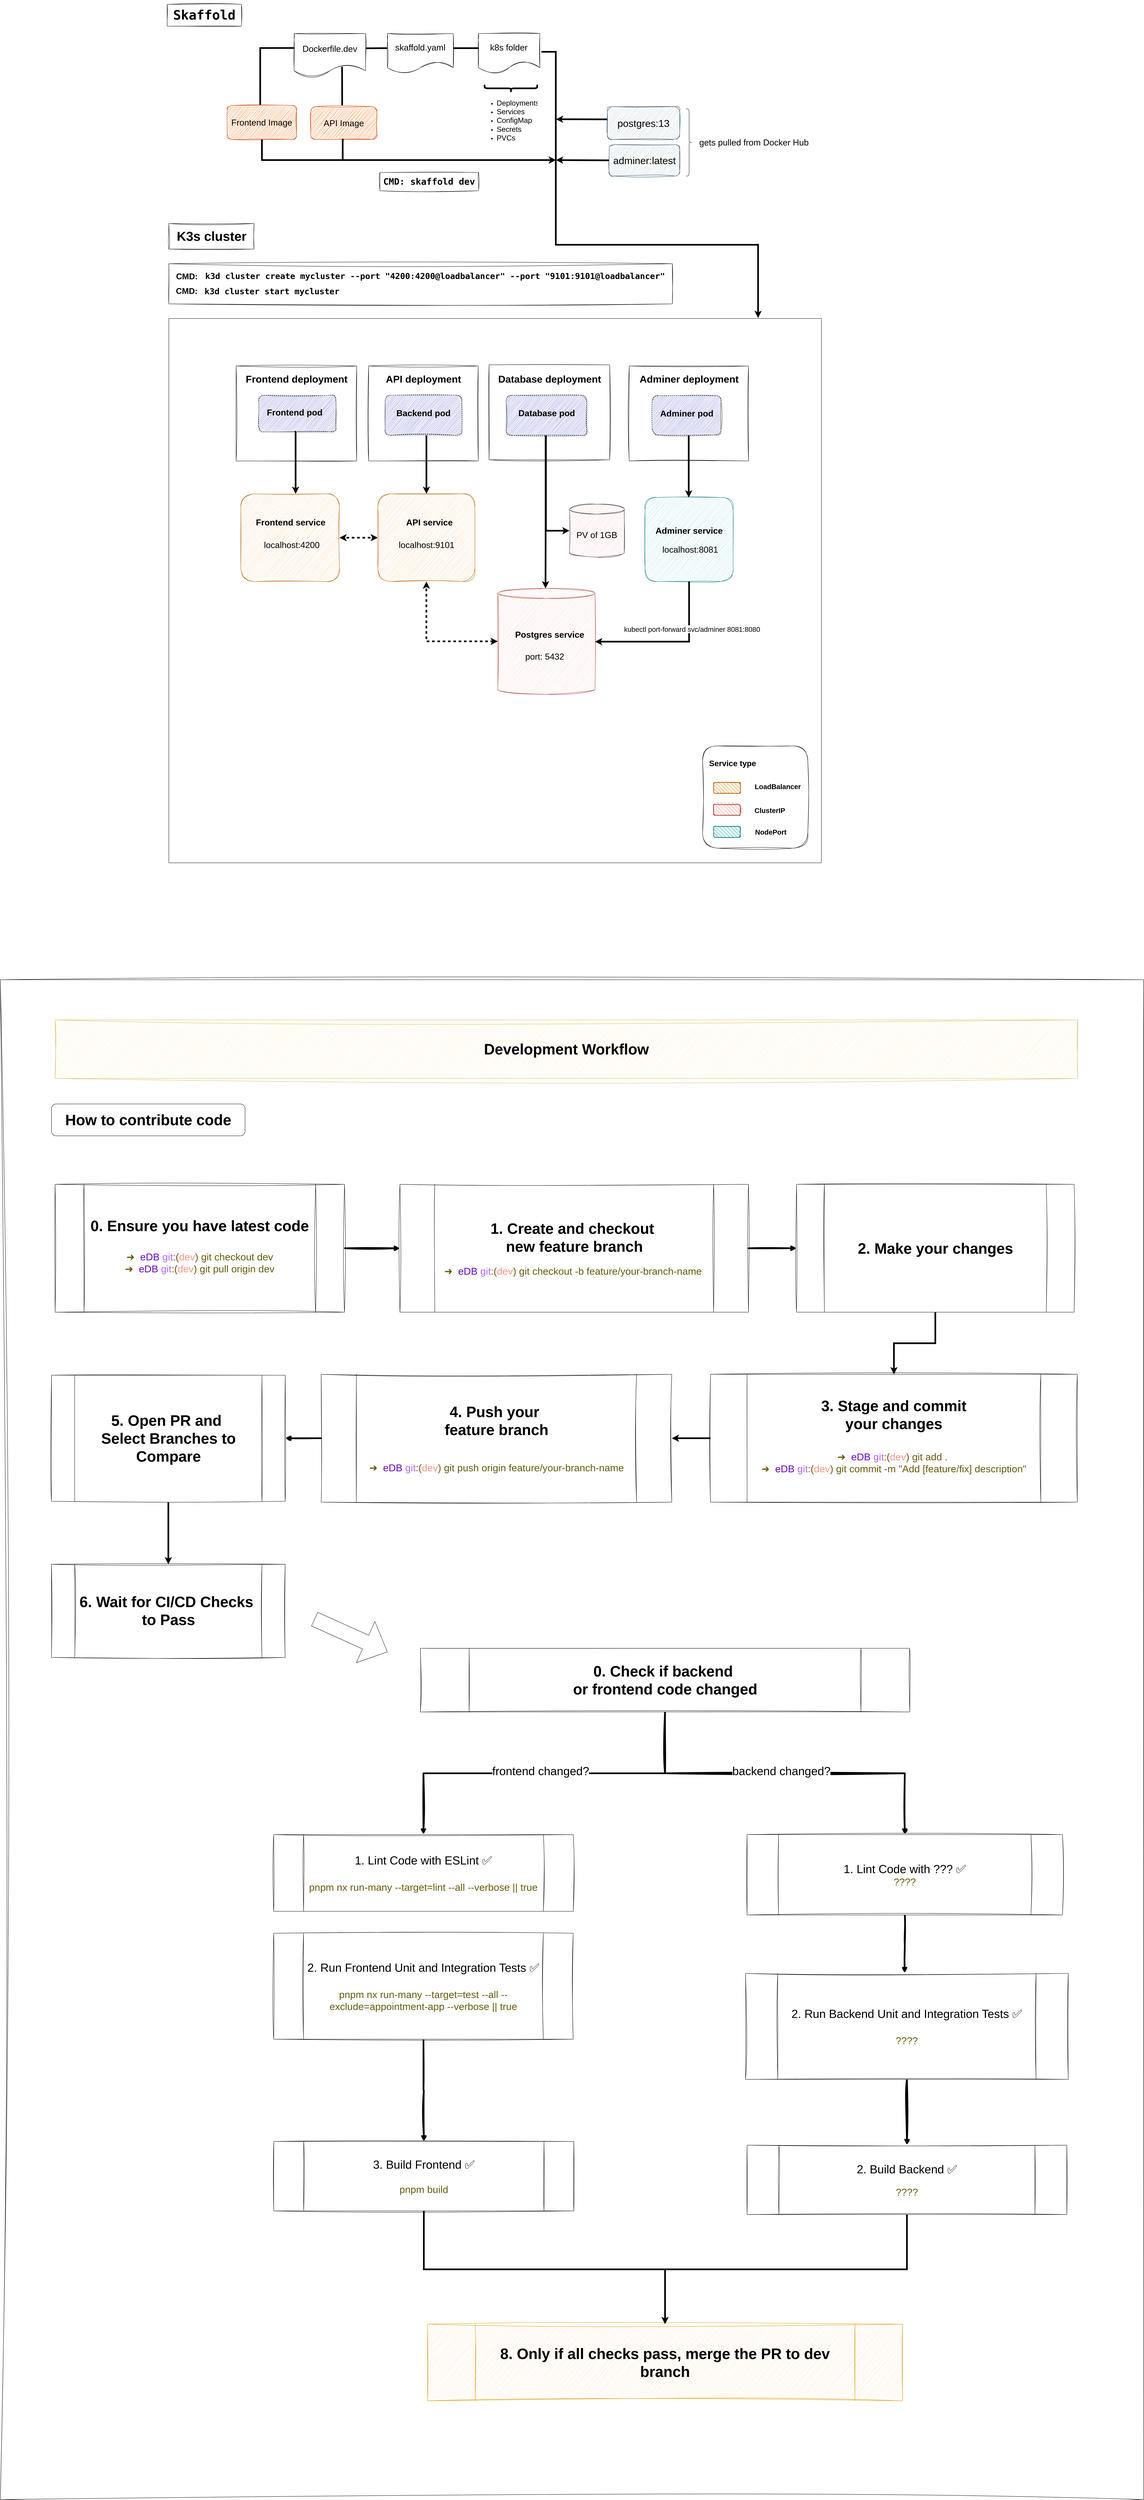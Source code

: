 <mxfile version="25.0.3">
  <diagram id="C5RBs43oDa-KdzZeNtuy" name="Page-1">
    <mxGraphModel dx="6210" dy="3925" grid="1" gridSize="11" guides="1" tooltips="1" connect="1" arrows="1" fold="1" page="1" pageScale="1" pageWidth="3000" pageHeight="3000" background="none" math="0" shadow="0">
      <root>
        <mxCell id="WIyWlLk6GJQsqaUBKTNV-0" />
        <mxCell id="WIyWlLk6GJQsqaUBKTNV-1" parent="WIyWlLk6GJQsqaUBKTNV-0" />
        <mxCell id="Td7zW-o2DTwXKr2sYSDe-17" style="edgeStyle=orthogonalEdgeStyle;rounded=0;orthogonalLoop=1;jettySize=auto;html=1;endArrow=none;endFill=0;strokeWidth=5;exitX=0.641;exitY=0.758;exitDx=0;exitDy=0;exitPerimeter=0;" parent="WIyWlLk6GJQsqaUBKTNV-1" edge="1">
          <mxGeometry relative="1" as="geometry">
            <mxPoint x="1106.297" y="353.306" as="sourcePoint" />
            <mxPoint x="1106.55" y="469.25" as="targetPoint" />
            <Array as="points">
              <mxPoint x="1106.55" y="365.25" />
            </Array>
          </mxGeometry>
        </mxCell>
        <mxCell id="Td7zW-o2DTwXKr2sYSDe-0" value="&lt;font style=&quot;font-size: 26px;&quot;&gt;Dockerfile.dev&lt;/font&gt;" style="shape=document;whiteSpace=wrap;html=1;boundedLbl=1;sketch=1;curveFitting=1;jiggle=2;" parent="WIyWlLk6GJQsqaUBKTNV-1" vertex="1">
          <mxGeometry x="961.89" y="253" width="215.19" height="132" as="geometry" />
        </mxCell>
        <mxCell id="Td7zW-o2DTwXKr2sYSDe-1" value="&lt;font style=&quot;font-size: 26px;&quot;&gt;skaffold.yaml&lt;/font&gt;" style="shape=document;whiteSpace=wrap;html=1;boundedLbl=1;sketch=1;curveFitting=1;jiggle=2;" parent="WIyWlLk6GJQsqaUBKTNV-1" vertex="1">
          <mxGeometry x="1242.89" y="253" width="198.19" height="121" as="geometry" />
        </mxCell>
        <mxCell id="Td7zW-o2DTwXKr2sYSDe-88" style="edgeStyle=orthogonalEdgeStyle;rounded=0;orthogonalLoop=1;jettySize=auto;html=1;exitX=1;exitY=0.25;exitDx=0;exitDy=0;strokeWidth=5;entryX=0.903;entryY=-0.001;entryDx=0;entryDy=0;entryPerimeter=0;" parent="WIyWlLk6GJQsqaUBKTNV-1" source="Td7zW-o2DTwXKr2sYSDe-2" target="Td7zW-o2DTwXKr2sYSDe-20" edge="1">
          <mxGeometry relative="1" as="geometry">
            <mxPoint x="2201.41" y="1056" as="targetPoint" />
            <Array as="points">
              <mxPoint x="1701.97" y="308" />
              <mxPoint x="1749.97" y="308" />
              <mxPoint x="1749.97" y="889" />
              <mxPoint x="2358.97" y="889" />
            </Array>
            <mxPoint x="1705.689" y="274.999" as="sourcePoint" />
          </mxGeometry>
        </mxCell>
        <mxCell id="Td7zW-o2DTwXKr2sYSDe-2" value="&lt;font style=&quot;font-size: 26px;&quot;&gt;k8s folder&lt;/font&gt;" style="shape=document;whiteSpace=wrap;html=1;boundedLbl=1;sketch=1;curveFitting=1;jiggle=2;" parent="WIyWlLk6GJQsqaUBKTNV-1" vertex="1">
          <mxGeometry x="1516.47" y="253" width="185.48" height="121" as="geometry" />
        </mxCell>
        <mxCell id="Td7zW-o2DTwXKr2sYSDe-5" style="edgeStyle=orthogonalEdgeStyle;rounded=0;orthogonalLoop=1;jettySize=auto;html=1;endArrow=none;endFill=0;exitX=1.012;exitY=0.278;exitDx=0;exitDy=0;exitPerimeter=0;entryX=-0.003;entryY=0.274;entryDx=0;entryDy=0;entryPerimeter=0;strokeWidth=5;" parent="WIyWlLk6GJQsqaUBKTNV-1" edge="1">
          <mxGeometry relative="1" as="geometry">
            <mxPoint x="1242.892" y="297.002" as="targetPoint" />
            <mxPoint x="1180.782" y="297.428" as="sourcePoint" />
            <Array as="points">
              <mxPoint x="1177.96" y="297.02" />
            </Array>
          </mxGeometry>
        </mxCell>
        <mxCell id="Td7zW-o2DTwXKr2sYSDe-6" style="edgeStyle=orthogonalEdgeStyle;rounded=0;orthogonalLoop=1;jettySize=auto;html=1;endArrow=none;endFill=0;strokeWidth=5;" parent="WIyWlLk6GJQsqaUBKTNV-1" edge="1">
          <mxGeometry relative="1" as="geometry">
            <mxPoint x="1441.08" y="297" as="sourcePoint" />
            <mxPoint x="1518.08" y="297" as="targetPoint" />
          </mxGeometry>
        </mxCell>
        <mxCell id="Td7zW-o2DTwXKr2sYSDe-7" value="" style="shape=curlyBracket;whiteSpace=wrap;html=1;rounded=1;flipH=1;labelPosition=right;verticalLabelPosition=middle;align=left;verticalAlign=middle;direction=north;size=0.5;strokeWidth=5;" parent="WIyWlLk6GJQsqaUBKTNV-1" vertex="1">
          <mxGeometry x="1535.37" y="407" width="158.71" height="22" as="geometry" />
        </mxCell>
        <mxCell id="Td7zW-o2DTwXKr2sYSDe-8" value="&lt;ul style=&quot;&quot;&gt;&lt;li style=&quot;&quot;&gt;&lt;font style=&quot;font-size: 22px;&quot;&gt;Deployments&lt;/font&gt;&lt;/li&gt;&lt;li style=&quot;&quot;&gt;&lt;span style=&quot;background-color: initial;&quot;&gt;&lt;font style=&quot;font-size: 22px;&quot;&gt;Services&lt;/font&gt;&lt;/span&gt;&lt;/li&gt;&lt;li style=&quot;&quot;&gt;&lt;span style=&quot;background-color: initial;&quot;&gt;&lt;font style=&quot;font-size: 22px;&quot;&gt;ConfigMap&lt;/font&gt;&lt;/span&gt;&lt;/li&gt;&lt;li style=&quot;&quot;&gt;&lt;span style=&quot;background-color: initial;&quot;&gt;&lt;font style=&quot;font-size: 22px;&quot;&gt;Secrets&lt;/font&gt;&lt;/span&gt;&lt;/li&gt;&lt;li style=&quot;&quot;&gt;&lt;span style=&quot;background-color: initial;&quot;&gt;&lt;font style=&quot;font-size: 22px;&quot;&gt;PVCs&lt;/font&gt;&lt;/span&gt;&lt;/li&gt;&lt;/ul&gt;" style="text;strokeColor=none;fillColor=none;html=1;whiteSpace=wrap;verticalAlign=middle;overflow=hidden;rounded=0;sketch=1;curveFitting=1;jiggle=2;fontSize=17;" parent="WIyWlLk6GJQsqaUBKTNV-1" vertex="1">
          <mxGeometry x="1529.84" y="429.5" width="165" height="158" as="geometry" />
        </mxCell>
        <mxCell id="Td7zW-o2DTwXKr2sYSDe-9" value="&lt;font style=&quot;font-size: 26px;&quot;&gt;Frontend Image&lt;/font&gt;" style="rounded=1;whiteSpace=wrap;html=1;sketch=1;curveFitting=1;jiggle=2;fillColor=#fa6800;strokeColor=#C73500;fontColor=#000000;" parent="WIyWlLk6GJQsqaUBKTNV-1" vertex="1">
          <mxGeometry x="760.41" y="469.25" width="209" height="102.75" as="geometry" />
        </mxCell>
        <mxCell id="Td7zW-o2DTwXKr2sYSDe-90" style="edgeStyle=orthogonalEdgeStyle;rounded=0;orthogonalLoop=1;jettySize=auto;html=1;exitX=0.5;exitY=1;exitDx=0;exitDy=0;strokeWidth=5;" parent="WIyWlLk6GJQsqaUBKTNV-1" source="_PzZQzh7Twu5nZZNjSZp-4" edge="1">
          <mxGeometry relative="1" as="geometry">
            <mxPoint x="1750.41" y="634" as="targetPoint" />
            <Array as="points">
              <mxPoint x="1108.08" y="634" />
            </Array>
            <mxPoint x="1049.89" y="535.25" as="sourcePoint" />
          </mxGeometry>
        </mxCell>
        <mxCell id="Td7zW-o2DTwXKr2sYSDe-110" style="edgeStyle=orthogonalEdgeStyle;rounded=0;orthogonalLoop=1;jettySize=auto;html=1;endArrow=classic;endFill=1;jumpSize=0;startArrow=none;startFill=0;strokeWidth=5;" parent="WIyWlLk6GJQsqaUBKTNV-1" edge="1">
          <mxGeometry relative="1" as="geometry">
            <mxPoint x="1750.41" y="511" as="targetPoint" />
            <mxPoint x="1885.73" y="511.39" as="sourcePoint" />
            <Array as="points">
              <mxPoint x="1905.73" y="511.39" />
              <mxPoint x="1742.73" y="511.39" />
            </Array>
          </mxGeometry>
        </mxCell>
        <mxCell id="Td7zW-o2DTwXKr2sYSDe-11" value="&lt;font style=&quot;font-size: 30px;&quot;&gt;postgres:13&lt;/font&gt;" style="rounded=1;whiteSpace=wrap;html=1;sketch=1;curveFitting=1;jiggle=2;fillColor=#bac8d3;strokeColor=#23445d;" parent="WIyWlLk6GJQsqaUBKTNV-1" vertex="1">
          <mxGeometry x="1905.18" y="473" width="217.9" height="99" as="geometry" />
        </mxCell>
        <mxCell id="Td7zW-o2DTwXKr2sYSDe-13" value="" style="shape=curlyBracket;whiteSpace=wrap;html=1;rounded=1;flipH=1;labelPosition=right;verticalLabelPosition=middle;align=left;verticalAlign=middle;size=0.5;direction=east;" parent="WIyWlLk6GJQsqaUBKTNV-1" vertex="1">
          <mxGeometry x="2142.04" y="479.87" width="18.71" height="202.13" as="geometry" />
        </mxCell>
        <mxCell id="Td7zW-o2DTwXKr2sYSDe-15" value="&lt;font style=&quot;font-size: 26px;&quot;&gt;gets pulled from Docker Hub&amp;nbsp;&lt;/font&gt;" style="text;html=1;align=center;verticalAlign=middle;whiteSpace=wrap;rounded=0;fontSize=20;" parent="WIyWlLk6GJQsqaUBKTNV-1" vertex="1">
          <mxGeometry x="2176.9" y="549.93" width="347.19" height="62" as="geometry" />
        </mxCell>
        <mxCell id="Td7zW-o2DTwXKr2sYSDe-16" style="edgeStyle=orthogonalEdgeStyle;rounded=0;orthogonalLoop=1;jettySize=auto;html=1;endArrow=none;endFill=0;entryX=0.475;entryY=-0.02;entryDx=0;entryDy=0;entryPerimeter=0;strokeWidth=5;exitX=0.001;exitY=0.33;exitDx=0;exitDy=0;exitPerimeter=0;" parent="WIyWlLk6GJQsqaUBKTNV-1" source="Td7zW-o2DTwXKr2sYSDe-0" target="Td7zW-o2DTwXKr2sYSDe-9" edge="1">
          <mxGeometry relative="1" as="geometry">
            <mxPoint x="958.41" y="297" as="sourcePoint" />
            <mxPoint x="840.89" y="469.25" as="targetPoint" />
            <Array as="points">
              <mxPoint x="859.41" y="297" />
            </Array>
          </mxGeometry>
        </mxCell>
        <mxCell id="Td7zW-o2DTwXKr2sYSDe-20" value="" style="rounded=0;whiteSpace=wrap;html=1;movable=1;resizable=1;rotatable=1;deletable=1;editable=1;locked=0;connectable=1;" parent="WIyWlLk6GJQsqaUBKTNV-1" vertex="1">
          <mxGeometry x="584.41" y="1111" width="1965.44" height="1639" as="geometry" />
        </mxCell>
        <mxCell id="Td7zW-o2DTwXKr2sYSDe-59" value="" style="rounded=0;whiteSpace=wrap;html=1;sketch=1;curveFitting=1;jiggle=2;glass=0;shadow=0;" parent="WIyWlLk6GJQsqaUBKTNV-1" vertex="1">
          <mxGeometry x="787.19" y="1254" width="363.19" height="286" as="geometry" />
        </mxCell>
        <mxCell id="Td7zW-o2DTwXKr2sYSDe-60" value="&lt;font style=&quot;font-size: 30px;&quot;&gt;Frontend deployment&lt;/font&gt;" style="text;strokeColor=none;fillColor=none;html=1;fontSize=20;fontStyle=1;verticalAlign=middle;align=center;" parent="WIyWlLk6GJQsqaUBKTNV-1" vertex="1">
          <mxGeometry x="831.28" y="1265" width="275" height="55" as="geometry" />
        </mxCell>
        <mxCell id="Td7zW-o2DTwXKr2sYSDe-61" style="edgeStyle=orthogonalEdgeStyle;rounded=0;orthogonalLoop=1;jettySize=auto;html=1;exitX=0.484;exitY=0.996;exitDx=0;exitDy=0;flowAnimation=0;strokeWidth=5;exitPerimeter=0;" parent="WIyWlLk6GJQsqaUBKTNV-1" source="Td7zW-o2DTwXKr2sYSDe-62" target="Td7zW-o2DTwXKr2sYSDe-65" edge="1">
          <mxGeometry relative="1" as="geometry">
            <Array as="points">
              <mxPoint x="966.28" y="1452" />
            </Array>
          </mxGeometry>
        </mxCell>
        <mxCell id="Td7zW-o2DTwXKr2sYSDe-62" value="" style="rounded=1;whiteSpace=wrap;html=1;dashed=1;glass=0;shadow=1;sketch=1;curveFitting=1;jiggle=2;fillColor=#8787FF;" parent="WIyWlLk6GJQsqaUBKTNV-1" vertex="1">
          <mxGeometry x="854.96" y="1342" width="232.32" height="110" as="geometry" />
        </mxCell>
        <mxCell id="Td7zW-o2DTwXKr2sYSDe-63" value="&lt;font style=&quot;font-size: 26px;&quot;&gt;Frontend pod&lt;/font&gt;" style="text;strokeColor=none;fillColor=none;html=1;fontSize=19;fontStyle=1;verticalAlign=middle;align=center;" parent="WIyWlLk6GJQsqaUBKTNV-1" vertex="1">
          <mxGeometry x="883.09" y="1368.81" width="160.19" height="49.5" as="geometry" />
        </mxCell>
        <mxCell id="Td7zW-o2DTwXKr2sYSDe-64" style="edgeStyle=orthogonalEdgeStyle;rounded=0;orthogonalLoop=1;jettySize=auto;html=1;exitX=1;exitY=0.5;exitDx=0;exitDy=0;flowAnimation=1;startArrow=classic;startFill=1;strokeWidth=5;" parent="WIyWlLk6GJQsqaUBKTNV-1" source="Td7zW-o2DTwXKr2sYSDe-65" target="Td7zW-o2DTwXKr2sYSDe-72" edge="1">
          <mxGeometry relative="1" as="geometry" />
        </mxCell>
        <mxCell id="Td7zW-o2DTwXKr2sYSDe-65" value="" style="rounded=1;whiteSpace=wrap;html=1;sketch=1;curveFitting=1;jiggle=2;fillColor=#fad7ac;strokeColor=#B46504;" parent="WIyWlLk6GJQsqaUBKTNV-1" vertex="1">
          <mxGeometry x="801.28" y="1639" width="297" height="264" as="geometry" />
        </mxCell>
        <mxCell id="Td7zW-o2DTwXKr2sYSDe-66" value="&lt;font style=&quot;font-size: 26px;&quot;&gt;Frontend service&lt;/font&gt;" style="text;strokeColor=none;fillColor=none;html=1;fontSize=20;fontStyle=1;verticalAlign=middle;align=center;" parent="WIyWlLk6GJQsqaUBKTNV-1" vertex="1">
          <mxGeometry x="813.78" y="1697.79" width="275" height="55" as="geometry" />
        </mxCell>
        <mxCell id="Td7zW-o2DTwXKr2sYSDe-67" value="&lt;font style=&quot;font-size: 26px;&quot;&gt;&lt;font style=&quot;&quot;&gt;localhost:&lt;/font&gt;&lt;span style=&quot;background-color: initial;&quot;&gt;4200&lt;/span&gt;&lt;/font&gt;" style="text;html=1;align=left;verticalAlign=middle;whiteSpace=wrap;rounded=0;fontSize=15;" parent="WIyWlLk6GJQsqaUBKTNV-1" vertex="1">
          <mxGeometry x="869" y="1765.5" width="164.56" height="55" as="geometry" />
        </mxCell>
        <mxCell id="Td7zW-o2DTwXKr2sYSDe-68" value="" style="rounded=0;whiteSpace=wrap;html=1;sketch=1;curveFitting=1;jiggle=2;" parent="WIyWlLk6GJQsqaUBKTNV-1" vertex="1">
          <mxGeometry x="1186.28" y="1254" width="330.19" height="286" as="geometry" />
        </mxCell>
        <mxCell id="Td7zW-o2DTwXKr2sYSDe-69" value="&lt;font style=&quot;font-size: 30px;&quot;&gt;API deployment&lt;/font&gt;" style="text;strokeColor=none;fillColor=none;html=1;fontSize=20;fontStyle=1;verticalAlign=middle;align=center;" parent="WIyWlLk6GJQsqaUBKTNV-1" vertex="1">
          <mxGeometry x="1213.88" y="1265" width="275" height="55" as="geometry" />
        </mxCell>
        <mxCell id="Td7zW-o2DTwXKr2sYSDe-70" value="" style="rounded=1;whiteSpace=wrap;html=1;dashed=1;glass=0;shadow=1;sketch=1;curveFitting=1;jiggle=2;fillColor=#8787FF;" parent="WIyWlLk6GJQsqaUBKTNV-1" vertex="1">
          <mxGeometry x="1235.87" y="1342" width="231" height="121" as="geometry" />
        </mxCell>
        <mxCell id="Td7zW-o2DTwXKr2sYSDe-71" value="&lt;font style=&quot;font-size: 26px;&quot;&gt;Backend pod&lt;/font&gt;" style="text;strokeColor=none;fillColor=none;html=1;fontSize=19;fontStyle=1;verticalAlign=middle;align=center;" parent="WIyWlLk6GJQsqaUBKTNV-1" vertex="1">
          <mxGeometry x="1268.65" y="1374.31" width="165.44" height="44" as="geometry" />
        </mxCell>
        <mxCell id="Td7zW-o2DTwXKr2sYSDe-72" value="" style="rounded=1;whiteSpace=wrap;html=1;sketch=1;curveFitting=1;jiggle=2;fillColor=#FAD7AC;strokeColor=#B46504;" parent="WIyWlLk6GJQsqaUBKTNV-1" vertex="1">
          <mxGeometry x="1213.88" y="1639" width="292.45" height="264" as="geometry" />
        </mxCell>
        <mxCell id="Td7zW-o2DTwXKr2sYSDe-73" value="&lt;font style=&quot;font-size: 26px;&quot;&gt;API service&lt;/font&gt;" style="text;strokeColor=none;fillColor=none;html=1;fontSize=20;fontStyle=1;verticalAlign=middle;align=center;" parent="WIyWlLk6GJQsqaUBKTNV-1" vertex="1">
          <mxGeometry x="1231.33" y="1697.79" width="275" height="55" as="geometry" />
        </mxCell>
        <mxCell id="Td7zW-o2DTwXKr2sYSDe-74" value="&lt;font style=&quot;font-size: 26px;&quot;&gt;localhost:&lt;span style=&quot;background-color: initial;&quot;&gt;9101&lt;/span&gt;&lt;/font&gt;" style="text;html=1;align=left;verticalAlign=middle;whiteSpace=wrap;rounded=0;fontSize=18;" parent="WIyWlLk6GJQsqaUBKTNV-1" vertex="1">
          <mxGeometry x="1275.14" y="1765.5" width="169.93" height="55" as="geometry" />
        </mxCell>
        <mxCell id="Td7zW-o2DTwXKr2sYSDe-75" style="edgeStyle=orthogonalEdgeStyle;rounded=0;orthogonalLoop=1;jettySize=auto;html=1;flowAnimation=0;strokeWidth=5;" parent="WIyWlLk6GJQsqaUBKTNV-1" source="Td7zW-o2DTwXKr2sYSDe-70" target="Td7zW-o2DTwXKr2sYSDe-72" edge="1">
          <mxGeometry relative="1" as="geometry">
            <mxPoint x="1318.28" y="1457" as="sourcePoint" />
            <mxPoint x="1324.28" y="1639" as="targetPoint" />
            <Array as="points">
              <mxPoint x="1360.28" y="1562" />
              <mxPoint x="1360.28" y="1562" />
            </Array>
          </mxGeometry>
        </mxCell>
        <mxCell id="Td7zW-o2DTwXKr2sYSDe-76" value="" style="rounded=0;whiteSpace=wrap;html=1;sketch=1;curveFitting=1;jiggle=2;" parent="WIyWlLk6GJQsqaUBKTNV-1" vertex="1">
          <mxGeometry x="1548.99" y="1250.56" width="363.19" height="286" as="geometry" />
        </mxCell>
        <mxCell id="Td7zW-o2DTwXKr2sYSDe-77" value="&lt;font style=&quot;font-size: 30px;&quot;&gt;Database deployment&lt;/font&gt;" style="text;strokeColor=none;fillColor=none;html=1;fontSize=20;fontStyle=1;verticalAlign=middle;align=center;" parent="WIyWlLk6GJQsqaUBKTNV-1" vertex="1">
          <mxGeometry x="1593.09" y="1265" width="275" height="55" as="geometry" />
        </mxCell>
        <mxCell id="Td7zW-o2DTwXKr2sYSDe-78" value="" style="rounded=1;whiteSpace=wrap;html=1;dashed=1;glass=0;shadow=1;sketch=1;curveFitting=1;jiggle=2;fillColor=#8787FF;" parent="WIyWlLk6GJQsqaUBKTNV-1" vertex="1">
          <mxGeometry x="1600.28" y="1342" width="242.88" height="121" as="geometry" />
        </mxCell>
        <mxCell id="Td7zW-o2DTwXKr2sYSDe-79" value="&lt;font style=&quot;font-size: 26px;&quot;&gt;Database pod&lt;/font&gt;" style="text;strokeColor=none;fillColor=none;html=1;fontSize=19;fontStyle=1;verticalAlign=middle;align=center;" parent="WIyWlLk6GJQsqaUBKTNV-1" vertex="1">
          <mxGeometry x="1639.04" y="1377.75" width="165.35" height="37.12" as="geometry" />
        </mxCell>
        <mxCell id="Td7zW-o2DTwXKr2sYSDe-80" value="" style="shape=cylinder3;whiteSpace=wrap;html=1;boundedLbl=1;backgroundOutline=1;size=15;sketch=1;curveFitting=1;jiggle=2;fillColor=#fad9d5;strokeColor=#ae4132;" parent="WIyWlLk6GJQsqaUBKTNV-1" vertex="1">
          <mxGeometry x="1575.34" y="1923.63" width="292.75" height="319" as="geometry" />
        </mxCell>
        <mxCell id="Td7zW-o2DTwXKr2sYSDe-81" value="&lt;font style=&quot;font-size: 26px;&quot;&gt;Postgres service&lt;/font&gt;" style="text;strokeColor=none;fillColor=none;html=1;fontSize=20;fontStyle=1;verticalAlign=middle;align=center;" parent="WIyWlLk6GJQsqaUBKTNV-1" vertex="1">
          <mxGeometry x="1593.09" y="2035" width="275" height="55" as="geometry" />
        </mxCell>
        <mxCell id="Td7zW-o2DTwXKr2sYSDe-83" style="edgeStyle=orthogonalEdgeStyle;rounded=0;orthogonalLoop=1;jettySize=auto;html=1;entryX=0;entryY=0.5;entryDx=0;entryDy=0;entryPerimeter=0;flowAnimation=1;exitX=0.5;exitY=1;exitDx=0;exitDy=0;startArrow=classic;startFill=1;strokeWidth=5;" parent="WIyWlLk6GJQsqaUBKTNV-1" source="Td7zW-o2DTwXKr2sYSDe-72" target="Td7zW-o2DTwXKr2sYSDe-80" edge="1">
          <mxGeometry relative="1" as="geometry" />
        </mxCell>
        <mxCell id="Td7zW-o2DTwXKr2sYSDe-84" value="&lt;font style=&quot;font-size: 39px;&quot;&gt;K3s cluster&lt;/font&gt;" style="text;strokeColor=default;fillColor=none;html=1;fontSize=28;fontStyle=1;verticalAlign=middle;align=center;rounded=0;sketch=1;curveFitting=1;jiggle=2;" parent="WIyWlLk6GJQsqaUBKTNV-1" vertex="1">
          <mxGeometry x="584.41" y="825" width="256.89" height="77" as="geometry" />
        </mxCell>
        <mxCell id="Td7zW-o2DTwXKr2sYSDe-91" style="edgeStyle=orthogonalEdgeStyle;rounded=0;orthogonalLoop=1;jettySize=auto;html=1;exitX=0.5;exitY=1;exitDx=0;exitDy=0;strokeWidth=5;" parent="WIyWlLk6GJQsqaUBKTNV-1" source="Td7zW-o2DTwXKr2sYSDe-9" edge="1">
          <mxGeometry relative="1" as="geometry">
            <mxPoint x="835.64" y="540.25" as="sourcePoint" />
            <mxPoint x="1750.41" y="634" as="targetPoint" />
            <Array as="points">
              <mxPoint x="864.08" y="634" />
            </Array>
          </mxGeometry>
        </mxCell>
        <mxCell id="Td7zW-o2DTwXKr2sYSDe-92" value="" style="rounded=0;whiteSpace=wrap;html=1;sketch=1;curveFitting=1;jiggle=2;" parent="WIyWlLk6GJQsqaUBKTNV-1" vertex="1">
          <mxGeometry x="1971.16" y="1254" width="359.12" height="286" as="geometry" />
        </mxCell>
        <mxCell id="Td7zW-o2DTwXKr2sYSDe-93" value="&lt;font style=&quot;font-size: 30px;&quot;&gt;Adminer deployment&lt;/font&gt;" style="text;strokeColor=none;fillColor=none;html=1;fontSize=20;fontStyle=1;verticalAlign=middle;align=center;" parent="WIyWlLk6GJQsqaUBKTNV-1" vertex="1">
          <mxGeometry x="2013.22" y="1265" width="275" height="55" as="geometry" />
        </mxCell>
        <mxCell id="Td7zW-o2DTwXKr2sYSDe-94" value="" style="rounded=1;whiteSpace=wrap;html=1;dashed=1;glass=0;shadow=1;sketch=1;curveFitting=1;jiggle=2;fillColor=#8787FF;" parent="WIyWlLk6GJQsqaUBKTNV-1" vertex="1">
          <mxGeometry x="2039.95" y="1343.37" width="207.56" height="118.25" as="geometry" />
        </mxCell>
        <mxCell id="Td7zW-o2DTwXKr2sYSDe-95" value="&lt;font style=&quot;font-size: 26px;&quot;&gt;Adminer pod&lt;/font&gt;" style="text;strokeColor=none;fillColor=none;html=1;fontSize=19;fontStyle=1;verticalAlign=middle;align=center;" parent="WIyWlLk6GJQsqaUBKTNV-1" vertex="1">
          <mxGeometry x="2062.08" y="1377.75" width="163.31" height="38.5" as="geometry" />
        </mxCell>
        <mxCell id="Td7zW-o2DTwXKr2sYSDe-96" value="&lt;div style=&quot;&quot;&gt;&lt;font style=&quot;font-size: 26px;&quot;&gt;port: 5432&lt;/font&gt;&lt;/div&gt;" style="text;html=1;align=left;verticalAlign=middle;whiteSpace=wrap;rounded=0;fontSize=18;" parent="WIyWlLk6GJQsqaUBKTNV-1" vertex="1">
          <mxGeometry x="1656.41" y="2101" width="130.61" height="55" as="geometry" />
        </mxCell>
        <mxCell id="Td7zW-o2DTwXKr2sYSDe-97" value="" style="rounded=1;whiteSpace=wrap;html=1;sketch=1;curveFitting=1;jiggle=2;fillColor=#b0e3e6;strokeColor=#0e8088;" parent="WIyWlLk6GJQsqaUBKTNV-1" vertex="1">
          <mxGeometry x="2018.8" y="1650" width="265.19" height="253" as="geometry" />
        </mxCell>
        <mxCell id="Td7zW-o2DTwXKr2sYSDe-99" value="&lt;font style=&quot;font-size: 26px;&quot;&gt;Adminer service&lt;/font&gt;" style="text;strokeColor=none;fillColor=none;html=1;fontSize=20;fontStyle=1;verticalAlign=middle;align=center;" parent="WIyWlLk6GJQsqaUBKTNV-1" vertex="1">
          <mxGeometry x="2055.28" y="1727" width="192.23" height="46.05" as="geometry" />
        </mxCell>
        <mxCell id="Td7zW-o2DTwXKr2sYSDe-109" style="edgeStyle=orthogonalEdgeStyle;rounded=0;orthogonalLoop=1;jettySize=auto;html=1;endArrow=classic;endFill=1;exitX=0;exitY=0.5;exitDx=0;exitDy=0;strokeWidth=5;" parent="WIyWlLk6GJQsqaUBKTNV-1" source="Td7zW-o2DTwXKr2sYSDe-101" edge="1">
          <mxGeometry relative="1" as="geometry">
            <mxPoint x="1750.41" y="634" as="targetPoint" />
            <Array as="points">
              <mxPoint x="1905.75" y="634.13" />
            </Array>
            <mxPoint x="1991.36" y="572.894" as="sourcePoint" />
          </mxGeometry>
        </mxCell>
        <mxCell id="Td7zW-o2DTwXKr2sYSDe-101" value="&lt;font style=&quot;font-size: 30px;&quot;&gt;adminer:latest&lt;/font&gt;" style="rounded=1;whiteSpace=wrap;html=1;sketch=1;curveFitting=1;jiggle=2;fillColor=#bac8d3;strokeColor=#23445d;" parent="WIyWlLk6GJQsqaUBKTNV-1" vertex="1">
          <mxGeometry x="1910.68" y="587.5" width="212.4" height="94.5" as="geometry" />
        </mxCell>
        <mxCell id="Td7zW-o2DTwXKr2sYSDe-105" style="edgeStyle=orthogonalEdgeStyle;rounded=0;orthogonalLoop=1;jettySize=auto;html=1;exitX=0.5;exitY=1;exitDx=0;exitDy=0;" parent="WIyWlLk6GJQsqaUBKTNV-1" edge="1">
          <mxGeometry relative="1" as="geometry">
            <mxPoint x="804.34" y="1000.5" as="sourcePoint" />
            <mxPoint x="804.34" y="1000.5" as="targetPoint" />
          </mxGeometry>
        </mxCell>
        <mxCell id="Td7zW-o2DTwXKr2sYSDe-114" value="&lt;pre style=&quot;&quot;&gt;&lt;b style=&quot;&quot;&gt;&lt;font style=&quot;font-size: 27px;&quot;&gt;CMD: skaffold dev&lt;/font&gt;&lt;/b&gt;&lt;/pre&gt;" style="text;html=1;align=center;verticalAlign=middle;whiteSpace=wrap;rounded=0;fontFamily=Helvetica;fontSize=22;strokeColor=default;fontStyle=0;spacingBottom=0;spacingRight=0;horizontal=1;sketch=1;curveFitting=1;jiggle=2;" parent="WIyWlLk6GJQsqaUBKTNV-1" vertex="1">
          <mxGeometry x="1220.33" y="671.38" width="297" height="55" as="geometry" />
        </mxCell>
        <mxCell id="Td7zW-o2DTwXKr2sYSDe-121" style="edgeStyle=orthogonalEdgeStyle;rounded=0;orthogonalLoop=1;jettySize=auto;html=1;flowAnimation=0;strokeWidth=5;" parent="WIyWlLk6GJQsqaUBKTNV-1" edge="1">
          <mxGeometry relative="1" as="geometry">
            <mxPoint x="2150.28" y="1463" as="sourcePoint" />
            <mxPoint x="2149.97" y="1650" as="targetPoint" />
            <Array as="points">
              <mxPoint x="2149.97" y="1650" />
            </Array>
          </mxGeometry>
        </mxCell>
        <mxCell id="Td7zW-o2DTwXKr2sYSDe-122" style="edgeStyle=orthogonalEdgeStyle;rounded=0;orthogonalLoop=1;jettySize=auto;html=1;exitX=0.5;exitY=1;exitDx=0;exitDy=0;strokeWidth=5;" parent="WIyWlLk6GJQsqaUBKTNV-1" source="Td7zW-o2DTwXKr2sYSDe-97" target="Td7zW-o2DTwXKr2sYSDe-80" edge="1">
          <mxGeometry relative="1" as="geometry">
            <mxPoint x="1906.59" y="1748.63" as="sourcePoint" />
            <mxPoint x="1870.59" y="2143.63" as="targetPoint" />
            <Array as="points">
              <mxPoint x="2151.28" y="2084" />
            </Array>
          </mxGeometry>
        </mxCell>
        <mxCell id="Td7zW-o2DTwXKr2sYSDe-153" value=" kubectl port-forward svc/adminer 8081:8080" style="edgeLabel;align=center;verticalAlign=middle;resizable=0;points=[];fontSize=21;" parent="Td7zW-o2DTwXKr2sYSDe-122" vertex="1" connectable="0">
          <mxGeometry x="-0.395" y="6" relative="1" as="geometry">
            <mxPoint y="1" as="offset" />
          </mxGeometry>
        </mxCell>
        <mxCell id="Td7zW-o2DTwXKr2sYSDe-124" value="&lt;div style=&quot;&quot;&gt;&lt;font style=&quot;font-size: 26px;&quot;&gt;localhost:8081&lt;/font&gt;&lt;/div&gt;" style="text;html=1;align=left;verticalAlign=middle;whiteSpace=wrap;rounded=0;fontSize=18;" parent="WIyWlLk6GJQsqaUBKTNV-1" vertex="1">
          <mxGeometry x="2068.51" y="1782" width="165.77" height="50.87" as="geometry" />
        </mxCell>
        <mxCell id="Td7zW-o2DTwXKr2sYSDe-128" value="" style="rounded=1;whiteSpace=wrap;html=1;sketch=1;curveFitting=1;jiggle=2;movable=1;resizable=1;rotatable=1;deletable=1;editable=1;locked=0;connectable=1;" parent="WIyWlLk6GJQsqaUBKTNV-1" vertex="1">
          <mxGeometry x="2192.14" y="2398" width="316.71" height="308" as="geometry" />
        </mxCell>
        <mxCell id="Td7zW-o2DTwXKr2sYSDe-129" value="" style="rounded=1;whiteSpace=wrap;html=1;strokeWidth=2;fillWeight=4;hachureGap=8;hachureAngle=45;fillColor=#FAD7AC;sketch=1;strokeColor=#B46504;" parent="WIyWlLk6GJQsqaUBKTNV-1" vertex="1">
          <mxGeometry x="2225.39" y="2508" width="80.43" height="33" as="geometry" />
        </mxCell>
        <mxCell id="Td7zW-o2DTwXKr2sYSDe-130" value="LoadBalancer" style="text;strokeColor=none;fillColor=none;html=1;fontSize=21;fontStyle=1;verticalAlign=middle;align=center;" parent="WIyWlLk6GJQsqaUBKTNV-1" vertex="1">
          <mxGeometry x="2347.97" y="2498.88" width="139.48" height="42.12" as="geometry" />
        </mxCell>
        <mxCell id="Td7zW-o2DTwXKr2sYSDe-131" value="Service type" style="text;strokeColor=none;fillColor=none;html=1;fontSize=24;fontStyle=1;verticalAlign=middle;align=center;" parent="WIyWlLk6GJQsqaUBKTNV-1" vertex="1">
          <mxGeometry x="2215.97" y="2431" width="132" height="40" as="geometry" />
        </mxCell>
        <mxCell id="Td7zW-o2DTwXKr2sYSDe-133" value="" style="rounded=1;whiteSpace=wrap;html=1;strokeWidth=2;fillWeight=4;hachureGap=8;hachureAngle=45;fillColor=#FAD9D5;sketch=1;strokeColor=#ae4132;" parent="WIyWlLk6GJQsqaUBKTNV-1" vertex="1">
          <mxGeometry x="2225.39" y="2574" width="80.43" height="33" as="geometry" />
        </mxCell>
        <mxCell id="Td7zW-o2DTwXKr2sYSDe-134" value="ClusterIP" style="text;strokeColor=none;fillColor=none;html=1;fontSize=21;fontStyle=1;verticalAlign=middle;align=center;" parent="WIyWlLk6GJQsqaUBKTNV-1" vertex="1">
          <mxGeometry x="2347.97" y="2574" width="91.23" height="36.24" as="geometry" />
        </mxCell>
        <mxCell id="Td7zW-o2DTwXKr2sYSDe-136" value="" style="rounded=1;whiteSpace=wrap;html=1;strokeWidth=2;fillWeight=4;hachureGap=8;hachureAngle=45;fillColor=#b0e3e6;sketch=1;strokeColor=#0e8088;" parent="WIyWlLk6GJQsqaUBKTNV-1" vertex="1">
          <mxGeometry x="2225.39" y="2640" width="80.43" height="33" as="geometry" />
        </mxCell>
        <mxCell id="Td7zW-o2DTwXKr2sYSDe-137" value="NodePort" style="text;strokeColor=none;fillColor=none;html=1;fontSize=21;fontStyle=1;verticalAlign=middle;align=center;rotation=0;" parent="WIyWlLk6GJQsqaUBKTNV-1" vertex="1">
          <mxGeometry x="2347.97" y="2636.25" width="98.51" height="40.5" as="geometry" />
        </mxCell>
        <mxCell id="_PzZQzh7Twu5nZZNjSZp-39" value="" style="rounded=0;whiteSpace=wrap;html=1;sketch=1;curveFitting=1;jiggle=2;" parent="WIyWlLk6GJQsqaUBKTNV-1" vertex="1">
          <mxGeometry x="584.41" y="946" width="1516.51" height="121" as="geometry" />
        </mxCell>
        <mxCell id="Td7zW-o2DTwXKr2sYSDe-147" value="" style="edgeStyle=orthogonalEdgeStyle;rounded=0;orthogonalLoop=1;jettySize=auto;html=1;flowAnimation=0;strokeWidth=5;entryX=0;entryY=0.5;entryDx=0;entryDy=0;entryPerimeter=0;" parent="WIyWlLk6GJQsqaUBKTNV-1" target="Td7zW-o2DTwXKr2sYSDe-142" edge="1">
          <mxGeometry relative="1" as="geometry">
            <mxPoint x="1720.28" y="1463" as="sourcePoint" />
            <mxPoint x="1659.28" y="1750.35" as="targetPoint" />
            <Array as="points">
              <mxPoint x="1720.28" y="1750" />
              <mxPoint x="1769.28" y="1750" />
            </Array>
          </mxGeometry>
        </mxCell>
        <mxCell id="Td7zW-o2DTwXKr2sYSDe-142" value="&lt;font style=&quot;font-size: 26px;&quot;&gt;PV of 1GB&lt;/font&gt;" style="shape=cylinder3;whiteSpace=wrap;html=1;boundedLbl=1;backgroundOutline=1;size=15;sketch=1;curveFitting=1;jiggle=2;fillColor=#ffcccc;strokeColor=#36393d;" parent="WIyWlLk6GJQsqaUBKTNV-1" vertex="1">
          <mxGeometry x="1791.28" y="1670.28" width="164.85" height="159.5" as="geometry" />
        </mxCell>
        <mxCell id="Td7zW-o2DTwXKr2sYSDe-148" value="" style="edgeStyle=orthogonalEdgeStyle;rounded=0;orthogonalLoop=1;jettySize=auto;html=1;flowAnimation=0;strokeWidth=5;" parent="WIyWlLk6GJQsqaUBKTNV-1" edge="1">
          <mxGeometry relative="1" as="geometry">
            <mxPoint x="1719.28" y="1463" as="sourcePoint" />
            <mxPoint x="1718.96" y="1923.63" as="targetPoint" />
            <Array as="points">
              <mxPoint x="1719.16" y="1804" />
              <mxPoint x="1719.16" y="1804" />
            </Array>
          </mxGeometry>
        </mxCell>
        <mxCell id="_PzZQzh7Twu5nZZNjSZp-4" value="&lt;font style=&quot;font-size: 26px;&quot;&gt;API Image&lt;/font&gt;" style="rounded=1;whiteSpace=wrap;html=1;sketch=1;curveFitting=1;jiggle=2;fillColor=#fa6800;strokeColor=#C73500;fontColor=#000000;" parent="WIyWlLk6GJQsqaUBKTNV-1" vertex="1">
          <mxGeometry x="1012.08" y="473" width="199.33" height="99" as="geometry" />
        </mxCell>
        <mxCell id="_PzZQzh7Twu5nZZNjSZp-7" value="&lt;pre&gt;&lt;font style=&quot;font-size: 25px;&quot;&gt;&lt;font style=&quot;&quot;&gt;k3d cluster start mycluster&lt;/font&gt;&amp;nbsp;&lt;/font&gt;&lt;/pre&gt;" style="text;strokeColor=none;fillColor=none;html=1;fontSize=24;fontStyle=1;verticalAlign=middle;align=left;" parent="WIyWlLk6GJQsqaUBKTNV-1" vertex="1">
          <mxGeometry x="689.76" y="1012" width="903.33" height="33" as="geometry" />
        </mxCell>
        <mxCell id="_PzZQzh7Twu5nZZNjSZp-10" value="&lt;font style=&quot;font-size: 25px;&quot;&gt;&lt;b style=&quot;&quot;&gt;CMD:&lt;/b&gt;&lt;/font&gt;" style="text;html=1;align=center;verticalAlign=middle;whiteSpace=wrap;rounded=0;" parent="WIyWlLk6GJQsqaUBKTNV-1" vertex="1">
          <mxGeometry x="606.41" y="968" width="66" height="30" as="geometry" />
        </mxCell>
        <mxCell id="_PzZQzh7Twu5nZZNjSZp-11" value="&lt;font style=&quot;font-size: 25px;&quot;&gt;&lt;b style=&quot;&quot;&gt;CMD:&lt;/b&gt;&lt;/font&gt;" style="text;html=1;align=center;verticalAlign=middle;whiteSpace=wrap;rounded=0;" parent="WIyWlLk6GJQsqaUBKTNV-1" vertex="1">
          <mxGeometry x="605.3" y="1012" width="67.11" height="30" as="geometry" />
        </mxCell>
        <mxCell id="Td7zW-o2DTwXKr2sYSDe-58" value="&lt;pre&gt;&lt;font style=&quot;font-size: 25px;&quot;&gt;&lt;font style=&quot;&quot;&gt;k3d cluster create mycluster --port &quot;4200:4200@loadbalancer&quot; --port &quot;9101:9101@loadbalancer&quot;&amp;nbsp;&lt;/font&gt;&amp;nbsp;&lt;/font&gt;&lt;/pre&gt;" style="text;strokeColor=none;fillColor=none;html=1;fontSize=24;fontStyle=1;verticalAlign=middle;align=center;" parent="WIyWlLk6GJQsqaUBKTNV-1" vertex="1">
          <mxGeometry x="689.76" y="964.75" width="1422.29" height="36.5" as="geometry" />
        </mxCell>
        <mxCell id="YDz6m_touQn1HkdPR0xz-0" value="&lt;pre style=&quot;&quot;&gt;&lt;b style=&quot;&quot;&gt;&lt;font style=&quot;font-size: 39px;&quot;&gt;Skaffold&lt;/font&gt;&lt;/b&gt;&lt;/pre&gt;" style="text;html=1;align=center;verticalAlign=middle;whiteSpace=wrap;rounded=0;fontFamily=Helvetica;fontSize=22;strokeColor=default;fontStyle=0;spacingBottom=0;spacingRight=0;horizontal=1;sketch=1;curveFitting=1;jiggle=2;" parent="WIyWlLk6GJQsqaUBKTNV-1" vertex="1">
          <mxGeometry x="579.6" y="165" width="223.4" height="66" as="geometry" />
        </mxCell>
        <mxCell id="JSGE_uW-jFPcK0BmKunx-0" value="" style="rounded=0;whiteSpace=wrap;html=1;movable=1;resizable=1;rotatable=1;deletable=1;editable=1;locked=0;connectable=1;sketch=1;curveFitting=1;jiggle=2;" parent="WIyWlLk6GJQsqaUBKTNV-1" vertex="1">
          <mxGeometry x="77" y="3102" width="3443" height="4576" as="geometry" />
        </mxCell>
        <mxCell id="3RYdp8IcPHjYyKEMJChS-14" style="edgeStyle=orthogonalEdgeStyle;rounded=0;orthogonalLoop=1;jettySize=auto;html=1;exitX=0.5;exitY=1;exitDx=0;exitDy=0;entryX=0.5;entryY=0;entryDx=0;entryDy=0;strokeWidth=5;sketch=1;curveFitting=1;jiggle=2;" edge="1" parent="WIyWlLk6GJQsqaUBKTNV-1" source="JSGE_uW-jFPcK0BmKunx-3" target="JSGE_uW-jFPcK0BmKunx-5">
          <mxGeometry relative="1" as="geometry" />
        </mxCell>
        <mxCell id="3RYdp8IcPHjYyKEMJChS-15" style="edgeStyle=orthogonalEdgeStyle;rounded=0;orthogonalLoop=1;jettySize=auto;html=1;exitX=0.5;exitY=1;exitDx=0;exitDy=0;entryX=0.5;entryY=0;entryDx=0;entryDy=0;strokeWidth=5;sketch=1;curveFitting=1;jiggle=2;" edge="1" parent="WIyWlLk6GJQsqaUBKTNV-1" source="JSGE_uW-jFPcK0BmKunx-3" target="3RYdp8IcPHjYyKEMJChS-0">
          <mxGeometry relative="1" as="geometry" />
        </mxCell>
        <mxCell id="JSGE_uW-jFPcK0BmKunx-3" value="&lt;font style=&quot;font-size: 45px;&quot;&gt;&lt;b&gt;0. Check if backend&amp;nbsp;&lt;/b&gt;&lt;/font&gt;&lt;div&gt;&lt;font style=&quot;font-size: 45px;&quot;&gt;&lt;b&gt;or frontend&amp;nbsp;&lt;/b&gt;&lt;/font&gt;&lt;b style=&quot;background-color: initial; font-size: 45px;&quot;&gt;code&lt;/b&gt;&lt;b style=&quot;font-size: 45px; background-color: initial;&quot;&gt;&amp;nbsp;changed&lt;/b&gt;&lt;/div&gt;" style="shape=process;whiteSpace=wrap;html=1;backgroundOutline=1;sketch=1;curveFitting=1;jiggle=2;" parent="WIyWlLk6GJQsqaUBKTNV-1" vertex="1">
          <mxGeometry x="1342" y="5115" width="1474" height="191.75" as="geometry" />
        </mxCell>
        <mxCell id="JSGE_uW-jFPcK0BmKunx-5" value="&lt;font style=&quot;font-size: 35px;&quot;&gt;1.&amp;nbsp;Lint Code with ESLint&amp;nbsp;&lt;/font&gt;&lt;font style=&quot;font-size: 35px;&quot;&gt;✅&lt;/font&gt;&lt;div&gt;&lt;span style=&quot;font-size: 35px;&quot;&gt;&lt;br&gt;&lt;/span&gt;&lt;div&gt;&lt;font color=&quot;#665a0a&quot; style=&quot;font-size: 30px;&quot;&gt;pnpm nx run-many --target=lint --all --verbose || true&lt;/font&gt;&lt;/div&gt;&lt;/div&gt;" style="shape=process;whiteSpace=wrap;html=1;backgroundOutline=1;sketch=1;curveFitting=1;jiggle=2;" parent="WIyWlLk6GJQsqaUBKTNV-1" vertex="1">
          <mxGeometry x="900.26" y="5676" width="902.22" height="231" as="geometry" />
        </mxCell>
        <mxCell id="3RYdp8IcPHjYyKEMJChS-18" style="edgeStyle=orthogonalEdgeStyle;rounded=0;orthogonalLoop=1;jettySize=auto;html=1;exitX=0.5;exitY=1;exitDx=0;exitDy=0;entryX=0.5;entryY=0;entryDx=0;entryDy=0;strokeWidth=5;sketch=1;curveFitting=1;jiggle=2;" edge="1" parent="WIyWlLk6GJQsqaUBKTNV-1" source="JSGE_uW-jFPcK0BmKunx-7" target="JSGE_uW-jFPcK0BmKunx-43">
          <mxGeometry relative="1" as="geometry" />
        </mxCell>
        <mxCell id="JSGE_uW-jFPcK0BmKunx-7" value="&lt;font style=&quot;font-size: 35px;&quot;&gt;2.&amp;nbsp;Run Frontend Unit and Integration Tests&amp;nbsp;&lt;/font&gt;&lt;font style=&quot;font-size: 35px;&quot;&gt;✅&lt;/font&gt;&lt;div&gt;&lt;span style=&quot;font-size: 35px;&quot;&gt;&lt;br&gt;&lt;/span&gt;&lt;div&gt;&lt;font color=&quot;#665a0a&quot; style=&quot;font-size: 30px;&quot;&gt;pnpm nx run-many --target=test --all --exclude=appointment-app --verbose || true&lt;/font&gt;&lt;/div&gt;&lt;/div&gt;" style="shape=process;whiteSpace=wrap;html=1;backgroundOutline=1;sketch=1;curveFitting=1;jiggle=2;" parent="WIyWlLk6GJQsqaUBKTNV-1" vertex="1">
          <mxGeometry x="900.26" y="5973" width="902.22" height="319" as="geometry" />
        </mxCell>
        <mxCell id="JSGE_uW-jFPcK0BmKunx-38" value="&lt;span style=&quot;font-size: 45px;&quot;&gt;&lt;b&gt;Development Workflow&lt;/b&gt;&lt;/span&gt;" style="rounded=0;whiteSpace=wrap;html=1;sketch=1;curveFitting=1;jiggle=2;fillColor=#fff2cc;strokeColor=#d6b656;" parent="WIyWlLk6GJQsqaUBKTNV-1" vertex="1">
          <mxGeometry x="242" y="3223" width="3080" height="176" as="geometry" />
        </mxCell>
        <mxCell id="3RYdp8IcPHjYyKEMJChS-22" style="edgeStyle=orthogonalEdgeStyle;rounded=0;orthogonalLoop=1;jettySize=auto;html=1;exitX=0.5;exitY=1;exitDx=0;exitDy=0;entryX=0.5;entryY=0;entryDx=0;entryDy=0;strokeWidth=5;" edge="1" parent="WIyWlLk6GJQsqaUBKTNV-1" source="JSGE_uW-jFPcK0BmKunx-43" target="JSGE_uW-jFPcK0BmKunx-57">
          <mxGeometry relative="1" as="geometry">
            <mxPoint x="2090" y="7051" as="targetPoint" />
            <Array as="points">
              <mxPoint x="1353" y="6985" />
              <mxPoint x="2079" y="6985" />
            </Array>
          </mxGeometry>
        </mxCell>
        <mxCell id="JSGE_uW-jFPcK0BmKunx-43" value="&lt;font style=&quot;font-size: 35px;&quot;&gt;&lt;font style=&quot;&quot;&gt;3.&amp;nbsp;Build Frontend&amp;nbsp;&lt;/font&gt;✅&lt;/font&gt;&lt;div&gt;&lt;font color=&quot;#665a0a&quot; style=&quot;font-size: 30px;&quot;&gt;&lt;br&gt;&lt;/font&gt;&lt;/div&gt;&lt;div&gt;&lt;font color=&quot;#665a0a&quot; style=&quot;font-size: 30px;&quot;&gt;pnpm build&lt;/font&gt;&lt;/div&gt;" style="shape=process;whiteSpace=wrap;html=1;backgroundOutline=1;sketch=1;curveFitting=1;jiggle=2;" parent="WIyWlLk6GJQsqaUBKTNV-1" vertex="1">
          <mxGeometry x="900.67" y="6600" width="903.72" height="209" as="geometry" />
        </mxCell>
        <mxCell id="3RYdp8IcPHjYyKEMJChS-6" style="edgeStyle=orthogonalEdgeStyle;rounded=0;orthogonalLoop=1;jettySize=auto;html=1;exitX=1;exitY=0.5;exitDx=0;exitDy=0;strokeWidth=5;sketch=1;curveFitting=1;jiggle=2;" edge="1" parent="WIyWlLk6GJQsqaUBKTNV-1" source="JSGE_uW-jFPcK0BmKunx-51" target="JSGE_uW-jFPcK0BmKunx-52">
          <mxGeometry relative="1" as="geometry" />
        </mxCell>
        <mxCell id="JSGE_uW-jFPcK0BmKunx-51" value="&lt;b style=&quot;line-height: 240%;&quot;&gt;&lt;font style=&quot;line-height: 120%; font-size: 45px;&quot;&gt;1. Create and checkout&amp;nbsp;&lt;/font&gt;&lt;/b&gt;&lt;div&gt;&lt;b style=&quot;line-height: 240%;&quot;&gt;&lt;font style=&quot;line-height: 120%; font-size: 45px;&quot;&gt;new feature branch&lt;/font&gt;&lt;/b&gt;&lt;div style=&quot;line-height: 240%;&quot;&gt;&lt;div&gt;&lt;font&gt;&lt;br&gt;&lt;div style=&quot;line-height: 120%;&quot;&gt;&lt;span style=&quot;background-color: initial; font-size: 30px; line-height: 120%;&quot;&gt;&lt;font color=&quot;#665a0a&quot;&gt;➜&amp;nbsp;&amp;nbsp;&lt;/font&gt;&lt;font color=&quot;#6600cc&quot;&gt;eDB&lt;/font&gt;&lt;font color=&quot;#665a0a&quot;&gt;&amp;nbsp;&lt;/font&gt;&lt;font color=&quot;#b266ff&quot;&gt;git&lt;/font&gt;&lt;font color=&quot;#665a0a&quot;&gt;:(&lt;/font&gt;&lt;font color=&quot;#ff9387&quot;&gt;dev&lt;/font&gt;&lt;font color=&quot;#665a0a&quot;&gt;)&amp;nbsp;&lt;/font&gt;&lt;/span&gt;&lt;span style=&quot;background-color: initial; font-size: 30px; line-height: 120%;&quot;&gt;&lt;font color=&quot;#665a0a&quot;&gt;git checkout -b feature/your-branch-name&amp;nbsp;&lt;/font&gt;&lt;/span&gt;&lt;/div&gt;&lt;/font&gt;&lt;/div&gt;&lt;/div&gt;&lt;/div&gt;" style="shape=process;whiteSpace=wrap;html=1;backgroundOutline=1;sketch=1;curveFitting=1;jiggle=2;" parent="WIyWlLk6GJQsqaUBKTNV-1" vertex="1">
          <mxGeometry x="1280.53" y="3718" width="1049.75" height="385" as="geometry" />
        </mxCell>
        <mxCell id="3RYdp8IcPHjYyKEMJChS-7" style="edgeStyle=orthogonalEdgeStyle;rounded=0;orthogonalLoop=1;jettySize=auto;html=1;exitX=0.5;exitY=1;exitDx=0;exitDy=0;strokeWidth=5;" edge="1" parent="WIyWlLk6GJQsqaUBKTNV-1" source="JSGE_uW-jFPcK0BmKunx-52" target="JSGE_uW-jFPcK0BmKunx-53">
          <mxGeometry relative="1" as="geometry" />
        </mxCell>
        <mxCell id="JSGE_uW-jFPcK0BmKunx-52" value="&lt;font style=&quot;font-size: 45px;&quot;&gt;&lt;div style=&quot;&quot;&gt;&lt;b&gt;2. Make your changes&lt;/b&gt;&lt;/div&gt;&lt;/font&gt;" style="shape=process;whiteSpace=wrap;html=1;backgroundOutline=1;sketch=1;curveFitting=1;jiggle=2;" parent="WIyWlLk6GJQsqaUBKTNV-1" vertex="1">
          <mxGeometry x="2475" y="3718" width="836" height="385" as="geometry" />
        </mxCell>
        <mxCell id="3RYdp8IcPHjYyKEMJChS-8" style="edgeStyle=orthogonalEdgeStyle;rounded=0;orthogonalLoop=1;jettySize=auto;html=1;exitX=0;exitY=0.5;exitDx=0;exitDy=0;entryX=1;entryY=0.5;entryDx=0;entryDy=0;strokeWidth=5;" edge="1" parent="WIyWlLk6GJQsqaUBKTNV-1" source="JSGE_uW-jFPcK0BmKunx-53" target="JSGE_uW-jFPcK0BmKunx-54">
          <mxGeometry relative="1" as="geometry" />
        </mxCell>
        <mxCell id="JSGE_uW-jFPcK0BmKunx-53" value="&lt;font style=&quot;&quot;&gt;&lt;div style=&quot;&quot;&gt;&lt;span style=&quot;font-size: 45px;&quot;&gt;&lt;b&gt;3. Stage and commit&lt;/b&gt;&lt;/span&gt;&lt;/div&gt;&lt;div style=&quot;&quot;&gt;&lt;span style=&quot;font-size: 45px;&quot;&gt;&lt;b&gt;your changes&lt;/b&gt;&lt;/span&gt;&lt;/div&gt;&lt;div style=&quot;&quot;&gt;&lt;span style=&quot;font-size: 45px;&quot;&gt;&lt;b&gt;&lt;br&gt;&lt;/b&gt;&lt;/span&gt;&lt;/div&gt;&lt;div style=&quot;&quot;&gt;&lt;span style=&quot;background-color: initial; font-size: 30px;&quot;&gt;&lt;font color=&quot;#665a0a&quot;&gt;➜&amp;nbsp;&amp;nbsp;&lt;/font&gt;&lt;font color=&quot;#6600cc&quot;&gt;eDB&lt;/font&gt;&lt;font color=&quot;#665a0a&quot;&gt;&amp;nbsp;&lt;/font&gt;&lt;font color=&quot;#b266ff&quot;&gt;git&lt;/font&gt;&lt;font color=&quot;#665a0a&quot;&gt;:(&lt;/font&gt;&lt;font color=&quot;#ff9387&quot;&gt;dev&lt;/font&gt;&lt;font color=&quot;#665a0a&quot;&gt;)&amp;nbsp;&lt;/font&gt;&lt;/span&gt;&lt;span style=&quot;background-color: initial;&quot;&gt;&lt;font style=&quot;&quot; color=&quot;#665a0a&quot;&gt;&lt;span style=&quot;font-size: 30px;&quot;&gt;git add .&amp;nbsp;&lt;/span&gt;&lt;/font&gt;&lt;/span&gt;&lt;b style=&quot;&quot;&gt;&lt;font style=&quot;font-size: 30px;&quot;&gt;&lt;/font&gt;&lt;/b&gt;&lt;/div&gt;&lt;div style=&quot;&quot;&gt;&lt;div style=&quot;&quot;&gt;&lt;span style=&quot;background-color: initial; font-size: 30px;&quot;&gt;&lt;font color=&quot;#665a0a&quot;&gt;➜&amp;nbsp;&amp;nbsp;&lt;/font&gt;&lt;font color=&quot;#6600cc&quot;&gt;eDB&lt;/font&gt;&lt;font color=&quot;#665a0a&quot;&gt;&amp;nbsp;&lt;/font&gt;&lt;font color=&quot;#b266ff&quot;&gt;git&lt;/font&gt;&lt;font color=&quot;#665a0a&quot;&gt;:(&lt;/font&gt;&lt;font color=&quot;#ff9387&quot;&gt;dev&lt;/font&gt;&lt;font color=&quot;#665a0a&quot;&gt;)&amp;nbsp;&lt;/font&gt;&lt;/span&gt;&lt;span style=&quot;background-color: initial; font-size: 30px;&quot;&gt;&lt;font color=&quot;#665a0a&quot;&gt;git commit -m &quot;Add [feature/fix] description&quot;&lt;/font&gt;&lt;/span&gt;&lt;/div&gt;&lt;/div&gt;&lt;div style=&quot;&quot;&gt;&lt;b style=&quot;&quot;&gt;&lt;div style=&quot;&quot;&gt;&lt;br&gt;&lt;/div&gt;&lt;/b&gt;&lt;/div&gt;&lt;/font&gt;" style="shape=process;whiteSpace=wrap;html=1;backgroundOutline=1;sketch=1;curveFitting=1;jiggle=2;" parent="WIyWlLk6GJQsqaUBKTNV-1" vertex="1">
          <mxGeometry x="2215.97" y="4290" width="1104.67" height="385" as="geometry" />
        </mxCell>
        <mxCell id="3RYdp8IcPHjYyKEMJChS-9" style="edgeStyle=orthogonalEdgeStyle;rounded=0;orthogonalLoop=1;jettySize=auto;html=1;exitX=0;exitY=0.5;exitDx=0;exitDy=0;entryX=1;entryY=0.5;entryDx=0;entryDy=0;strokeWidth=5;sketch=1;curveFitting=1;jiggle=2;" edge="1" parent="WIyWlLk6GJQsqaUBKTNV-1" source="JSGE_uW-jFPcK0BmKunx-54" target="JSGE_uW-jFPcK0BmKunx-55">
          <mxGeometry relative="1" as="geometry" />
        </mxCell>
        <mxCell id="JSGE_uW-jFPcK0BmKunx-54" value="&lt;font style=&quot;&quot;&gt;&lt;div style=&quot;&quot;&gt;&lt;span style=&quot;font-size: 45px;&quot;&gt;&lt;b&gt;4. Push your&amp;nbsp;&lt;/b&gt;&lt;/span&gt;&lt;/div&gt;&lt;div style=&quot;&quot;&gt;&lt;span style=&quot;font-size: 45px;&quot;&gt;&lt;b&gt;feature branch&lt;/b&gt;&lt;/span&gt;&lt;/div&gt;&lt;div style=&quot;&quot;&gt;&lt;span style=&quot;font-size: 45px;&quot;&gt;&lt;b&gt;&lt;br&gt;&lt;/b&gt;&lt;/span&gt;&lt;/div&gt;&lt;div style=&quot;&quot;&gt;&lt;br&gt;&lt;/div&gt;&lt;div style=&quot;&quot;&gt;&lt;div style=&quot;&quot;&gt;&lt;span style=&quot;font-weight: 400; background-color: initial; font-size: 30px;&quot;&gt;&lt;font color=&quot;#665a0a&quot;&gt;➜&amp;nbsp;&amp;nbsp;&lt;/font&gt;&lt;font color=&quot;#6600cc&quot;&gt;eDB&lt;/font&gt;&lt;font color=&quot;#665a0a&quot;&gt;&amp;nbsp;&lt;/font&gt;&lt;font color=&quot;#b266ff&quot;&gt;git&lt;/font&gt;&lt;font color=&quot;#665a0a&quot;&gt;:(&lt;/font&gt;&lt;font color=&quot;#ff9387&quot;&gt;dev&lt;/font&gt;&lt;font color=&quot;#665a0a&quot;&gt;)&amp;nbsp;&lt;/font&gt;&lt;/span&gt;&lt;span style=&quot;background-color: initial;&quot;&gt;&lt;font color=&quot;#665a0a&quot; style=&quot;font-size: 30px;&quot;&gt;git push origin feature/your-branch-name&lt;/font&gt;&lt;/span&gt;&lt;/div&gt;&lt;b style=&quot;&quot;&gt;&lt;div style=&quot;font-size: 45px;&quot;&gt;&lt;div style=&quot;font-size: 12px; font-weight: 400;&quot;&gt;&lt;/div&gt;&lt;/div&gt;&lt;/b&gt;&lt;/div&gt;&lt;/font&gt;" style="shape=process;whiteSpace=wrap;html=1;backgroundOutline=1;sketch=1;curveFitting=1;jiggle=2;" parent="WIyWlLk6GJQsqaUBKTNV-1" vertex="1">
          <mxGeometry x="1043.28" y="4290" width="1056" height="385" as="geometry" />
        </mxCell>
        <mxCell id="3RYdp8IcPHjYyKEMJChS-10" style="edgeStyle=orthogonalEdgeStyle;rounded=0;orthogonalLoop=1;jettySize=auto;html=1;exitX=0.5;exitY=1;exitDx=0;exitDy=0;strokeWidth=5;" edge="1" parent="WIyWlLk6GJQsqaUBKTNV-1" source="JSGE_uW-jFPcK0BmKunx-55" target="JSGE_uW-jFPcK0BmKunx-56">
          <mxGeometry relative="1" as="geometry" />
        </mxCell>
        <mxCell id="JSGE_uW-jFPcK0BmKunx-55" value="&lt;font style=&quot;&quot;&gt;&lt;div style=&quot;&quot;&gt;&lt;span style=&quot;font-size: 45px;&quot;&gt;&lt;b&gt;5. Open PR and&amp;nbsp;&lt;/b&gt;&lt;/span&gt;&lt;/div&gt;&lt;div style=&quot;&quot;&gt;&lt;span style=&quot;font-size: 45px;&quot;&gt;&lt;b&gt;Select Branches to Compare&lt;/b&gt;&lt;/span&gt;&lt;/div&gt;&lt;/font&gt;" style="shape=process;whiteSpace=wrap;html=1;backgroundOutline=1;sketch=1;curveFitting=1;jiggle=2;" parent="WIyWlLk6GJQsqaUBKTNV-1" vertex="1">
          <mxGeometry x="231" y="4292.75" width="704" height="379.5" as="geometry" />
        </mxCell>
        <mxCell id="JSGE_uW-jFPcK0BmKunx-56" value="&lt;font style=&quot;&quot;&gt;&lt;div style=&quot;&quot;&gt;&lt;span style=&quot;font-size: 45px;&quot;&gt;&lt;b&gt;6. Wait for CI/CD Checks&amp;nbsp;&lt;/b&gt;&lt;/span&gt;&lt;/div&gt;&lt;div style=&quot;&quot;&gt;&lt;span style=&quot;font-size: 45px;&quot;&gt;&lt;b&gt;to Pass&lt;/b&gt;&lt;/span&gt;&lt;/div&gt;&lt;/font&gt;" style="shape=process;whiteSpace=wrap;html=1;backgroundOutline=1;sketch=1;curveFitting=1;jiggle=2;" parent="WIyWlLk6GJQsqaUBKTNV-1" vertex="1">
          <mxGeometry x="231" y="4862" width="704" height="280.5" as="geometry" />
        </mxCell>
        <mxCell id="JSGE_uW-jFPcK0BmKunx-57" value="&lt;font style=&quot;&quot;&gt;&lt;div style=&quot;&quot;&gt;&lt;span style=&quot;font-size: 45px;&quot;&gt;&lt;b&gt;8. Only if all checks pass, m&lt;/b&gt;&lt;/span&gt;&lt;b style=&quot;background-color: initial; font-size: 45px;&quot;&gt;erge the PR to dev branch&lt;/b&gt;&lt;/div&gt;&lt;/font&gt;" style="shape=process;whiteSpace=wrap;html=1;backgroundOutline=1;sketch=1;curveFitting=1;jiggle=2;fillColor=#ffe6cc;strokeColor=#d79b00;" parent="WIyWlLk6GJQsqaUBKTNV-1" vertex="1">
          <mxGeometry x="1364" y="7150" width="1430" height="231" as="geometry" />
        </mxCell>
        <mxCell id="3RYdp8IcPHjYyKEMJChS-23" style="edgeStyle=orthogonalEdgeStyle;rounded=0;orthogonalLoop=1;jettySize=auto;html=1;exitX=0.5;exitY=1;exitDx=0;exitDy=0;strokeWidth=5;" edge="1" parent="WIyWlLk6GJQsqaUBKTNV-1" source="JSGE_uW-jFPcK0BmKunx-60" target="JSGE_uW-jFPcK0BmKunx-57">
          <mxGeometry relative="1" as="geometry" />
        </mxCell>
        <mxCell id="JSGE_uW-jFPcK0BmKunx-60" value="&lt;font style=&quot;font-size: 35px;&quot;&gt;2.&amp;nbsp;Build Backend&amp;nbsp;&lt;/font&gt;&lt;span style=&quot;font-size: 35px;&quot;&gt;✅&lt;/span&gt;&lt;div&gt;&lt;span style=&quot;font-size: 25px;&quot;&gt;&lt;br&gt;&lt;/span&gt;&lt;/div&gt;&lt;div&gt;&lt;font style=&quot;font-size: 30px;&quot; color=&quot;#665a0a&quot;&gt;????&lt;/font&gt;&lt;/div&gt;" style="shape=process;whiteSpace=wrap;html=1;backgroundOutline=1;sketch=1;curveFitting=1;jiggle=2;" parent="WIyWlLk6GJQsqaUBKTNV-1" vertex="1">
          <mxGeometry x="2325.97" y="6611" width="963.03" height="209" as="geometry" />
        </mxCell>
        <mxCell id="JSGE_uW-jFPcK0BmKunx-65" value="&lt;span style=&quot;font-size: 35px;&quot;&gt;backend changed?&lt;/span&gt;" style="edgeLabel;html=1;align=center;verticalAlign=middle;resizable=0;points=[];" parent="WIyWlLk6GJQsqaUBKTNV-1" vertex="1" connectable="0">
          <mxGeometry x="2446.479" y="5478.0" as="geometry">
            <mxPoint x="-18" y="6" as="offset" />
          </mxGeometry>
        </mxCell>
        <mxCell id="3RYdp8IcPHjYyKEMJChS-5" style="edgeStyle=orthogonalEdgeStyle;rounded=0;orthogonalLoop=1;jettySize=auto;html=1;exitX=1;exitY=0.5;exitDx=0;exitDy=0;entryX=0;entryY=0.5;entryDx=0;entryDy=0;strokeWidth=5;sketch=1;curveFitting=1;jiggle=2;" edge="1" parent="WIyWlLk6GJQsqaUBKTNV-1" source="JSGE_uW-jFPcK0BmKunx-66" target="JSGE_uW-jFPcK0BmKunx-51">
          <mxGeometry relative="1" as="geometry" />
        </mxCell>
        <mxCell id="JSGE_uW-jFPcK0BmKunx-66" value="&lt;font style=&quot;font-size: 45px;&quot;&gt;&lt;font style=&quot;&quot;&gt;&lt;b style=&quot;&quot;&gt;0. Ensure you have&lt;/b&gt;&lt;/font&gt;&lt;font style=&quot;background-color: initial;&quot;&gt;&lt;b&gt;&amp;nbsp;latest cod&lt;/b&gt;&lt;/font&gt;&lt;b style=&quot;background-color: initial;&quot;&gt;e&lt;/b&gt;&lt;/font&gt;&lt;div&gt;&lt;span style=&quot;font-size: 40px;&quot;&gt;&lt;b&gt;&lt;br&gt;&lt;/b&gt;&lt;/span&gt;&lt;div&gt;&lt;font&gt;&lt;div&gt;&lt;div&gt;&lt;span style=&quot;background-color: initial; font-size: 30px;&quot;&gt;&lt;font color=&quot;#665a0a&quot;&gt;➜&amp;nbsp; &lt;/font&gt;&lt;font color=&quot;#6600cc&quot;&gt;eDB&lt;/font&gt;&lt;font color=&quot;#665a0a&quot;&gt; &lt;/font&gt;&lt;font color=&quot;#b266ff&quot;&gt;git&lt;/font&gt;&lt;font color=&quot;#665a0a&quot;&gt;:(&lt;/font&gt;&lt;font color=&quot;#ff9387&quot;&gt;dev&lt;/font&gt;&lt;font color=&quot;#665a0a&quot;&gt;)&amp;nbsp;&lt;/font&gt;&lt;/span&gt;&lt;font color=&quot;#665a0a&quot; style=&quot;font-size: 30px;&quot;&gt;git checkout dev&lt;/font&gt;&lt;/div&gt;&lt;div&gt;&lt;font style=&quot;background-color: initial; font-size: 30px;&quot; color=&quot;#665a0a&quot;&gt;➜&amp;nbsp; &lt;/font&gt;&lt;font color=&quot;#6600cc&quot; style=&quot;background-color: initial; font-size: 30px;&quot;&gt;eDB&lt;/font&gt;&lt;font style=&quot;background-color: initial; font-size: 30px;&quot; color=&quot;#665a0a&quot;&gt;&amp;nbsp;&lt;/font&gt;&lt;font color=&quot;#b266ff&quot; style=&quot;background-color: initial; font-size: 30px;&quot;&gt;git&lt;/font&gt;&lt;font color=&quot;#665a0a&quot; style=&quot;background-color: initial; font-size: 30px;&quot;&gt;:(&lt;/font&gt;&lt;font color=&quot;#ff9387&quot; style=&quot;background-color: initial; font-size: 30px;&quot;&gt;dev&lt;/font&gt;&lt;font style=&quot;background-color: initial; font-size: 30px;&quot; color=&quot;#665a0a&quot;&gt;)&lt;/font&gt;&lt;font color=&quot;#665a0a&quot; style=&quot;font-size: 30px;&quot;&gt;&amp;nbsp;git pull origin dev&lt;/font&gt;&lt;/div&gt;&lt;div&gt;&lt;br&gt;&lt;/div&gt;&lt;/div&gt;&lt;/font&gt;&lt;/div&gt;&lt;/div&gt;" style="shape=process;whiteSpace=wrap;html=1;backgroundOutline=1;sketch=1;curveFitting=1;jiggle=2;" parent="WIyWlLk6GJQsqaUBKTNV-1" vertex="1">
          <mxGeometry x="242.0" y="3718" width="871.6" height="385" as="geometry" />
        </mxCell>
        <mxCell id="3RYdp8IcPHjYyKEMJChS-20" style="edgeStyle=orthogonalEdgeStyle;rounded=0;orthogonalLoop=1;jettySize=auto;html=1;exitX=0.5;exitY=1;exitDx=0;exitDy=0;entryX=0.493;entryY=-0.003;entryDx=0;entryDy=0;entryPerimeter=0;strokeWidth=5;sketch=1;curveFitting=1;jiggle=2;" edge="1" parent="WIyWlLk6GJQsqaUBKTNV-1" source="3RYdp8IcPHjYyKEMJChS-0" target="3RYdp8IcPHjYyKEMJChS-1">
          <mxGeometry relative="1" as="geometry">
            <mxPoint x="2800" y="6072" as="targetPoint" />
          </mxGeometry>
        </mxCell>
        <mxCell id="3RYdp8IcPHjYyKEMJChS-0" value="&lt;font style=&quot;font-size: 35px;&quot;&gt;1.&amp;nbsp;Lint Code with ???&amp;nbsp;&lt;/font&gt;&lt;span style=&quot;font-size: 35px;&quot;&gt;✅&lt;/span&gt;&lt;div&gt;&lt;div&gt;&lt;font color=&quot;#665a0a&quot; style=&quot;font-size: 30px;&quot;&gt;????&lt;/font&gt;&lt;/div&gt;&lt;/div&gt;" style="shape=process;whiteSpace=wrap;html=1;backgroundOutline=1;sketch=1;curveFitting=1;jiggle=2;" vertex="1" parent="WIyWlLk6GJQsqaUBKTNV-1">
          <mxGeometry x="2325.97" y="5676" width="950.01" height="242" as="geometry" />
        </mxCell>
        <mxCell id="3RYdp8IcPHjYyKEMJChS-21" style="edgeStyle=orthogonalEdgeStyle;rounded=0;orthogonalLoop=1;jettySize=auto;html=1;exitX=0.5;exitY=1;exitDx=0;exitDy=0;entryX=0.5;entryY=0;entryDx=0;entryDy=0;strokeWidth=5;sketch=1;curveFitting=1;jiggle=2;" edge="1" parent="WIyWlLk6GJQsqaUBKTNV-1" source="3RYdp8IcPHjYyKEMJChS-1" target="JSGE_uW-jFPcK0BmKunx-60">
          <mxGeometry relative="1" as="geometry">
            <mxPoint x="2806.667" y="6578" as="targetPoint" />
          </mxGeometry>
        </mxCell>
        <mxCell id="3RYdp8IcPHjYyKEMJChS-1" value="&lt;font style=&quot;font-size: 35px;&quot;&gt;2.&amp;nbsp;Run Backend Unit and Integration Tests&amp;nbsp;&lt;/font&gt;&lt;span style=&quot;font-size: 35px;&quot;&gt;✅&lt;/span&gt;&lt;div&gt;&lt;span style=&quot;font-size: 35px;&quot;&gt;&lt;br&gt;&lt;/span&gt;&lt;div&gt;&lt;font color=&quot;#665a0a&quot; style=&quot;font-size: 30px;&quot;&gt;????&lt;/font&gt;&lt;/div&gt;&lt;/div&gt;" style="shape=process;whiteSpace=wrap;html=1;backgroundOutline=1;sketch=1;curveFitting=1;jiggle=2;" vertex="1" parent="WIyWlLk6GJQsqaUBKTNV-1">
          <mxGeometry x="2321.48" y="6094" width="972.01" height="319" as="geometry" />
        </mxCell>
        <mxCell id="3RYdp8IcPHjYyKEMJChS-4" value="&lt;meta charset=&quot;utf-8&quot;&gt;&lt;b style=&quot;forced-color-adjust: none; color: rgb(0, 0, 0); font-family: Helvetica; font-size: 45px; font-style: normal; font-variant-ligatures: normal; font-variant-caps: normal; letter-spacing: normal; orphans: 2; text-align: center; text-indent: 0px; text-transform: none; widows: 2; word-spacing: 0px; -webkit-text-stroke-width: 0px; white-space: normal; background-color: rgb(251, 251, 251); text-decoration-thickness: initial; text-decoration-style: initial; text-decoration-color: initial;&quot;&gt;How to contribute code&lt;/b&gt;" style="rounded=1;whiteSpace=wrap;html=1;" vertex="1" parent="WIyWlLk6GJQsqaUBKTNV-1">
          <mxGeometry x="231" y="3476" width="583" height="96" as="geometry" />
        </mxCell>
        <mxCell id="3RYdp8IcPHjYyKEMJChS-16" value="" style="shape=flexArrow;endArrow=classic;html=1;rounded=0;width=45;endSize=23.575;endWidth=90;" edge="1" parent="WIyWlLk6GJQsqaUBKTNV-1">
          <mxGeometry width="50" height="50" relative="1" as="geometry">
            <mxPoint x="1023" y="5027" as="sourcePoint" />
            <mxPoint x="1243" y="5126" as="targetPoint" />
          </mxGeometry>
        </mxCell>
        <mxCell id="3RYdp8IcPHjYyKEMJChS-17" value="&lt;span style=&quot;font-size: 35px;&quot;&gt;frontend changed?&lt;/span&gt;" style="edgeLabel;html=1;align=center;verticalAlign=middle;resizable=0;points=[];" vertex="1" connectable="0" parent="WIyWlLk6GJQsqaUBKTNV-1">
          <mxGeometry x="1721.719" y="5478.0" as="geometry">
            <mxPoint x="-18" y="6" as="offset" />
          </mxGeometry>
        </mxCell>
      </root>
    </mxGraphModel>
  </diagram>
</mxfile>
